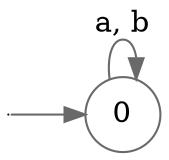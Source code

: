 /* Origins.
    node [shape = box, style = rounded]
    0 [label = ""]
*/
digraph
{
  vcsn_context = "lal_char(ab)_b"
  rankdir = LR
  {
    node [shape = point, width = 0]
    I0
  }
  {
    node [shape = circle]
    0 [color = DimGray]
  }
  I0 -> 0 [color = DimGray]
  0 -> 0 [label = "a, b", color = DimGray]
}
